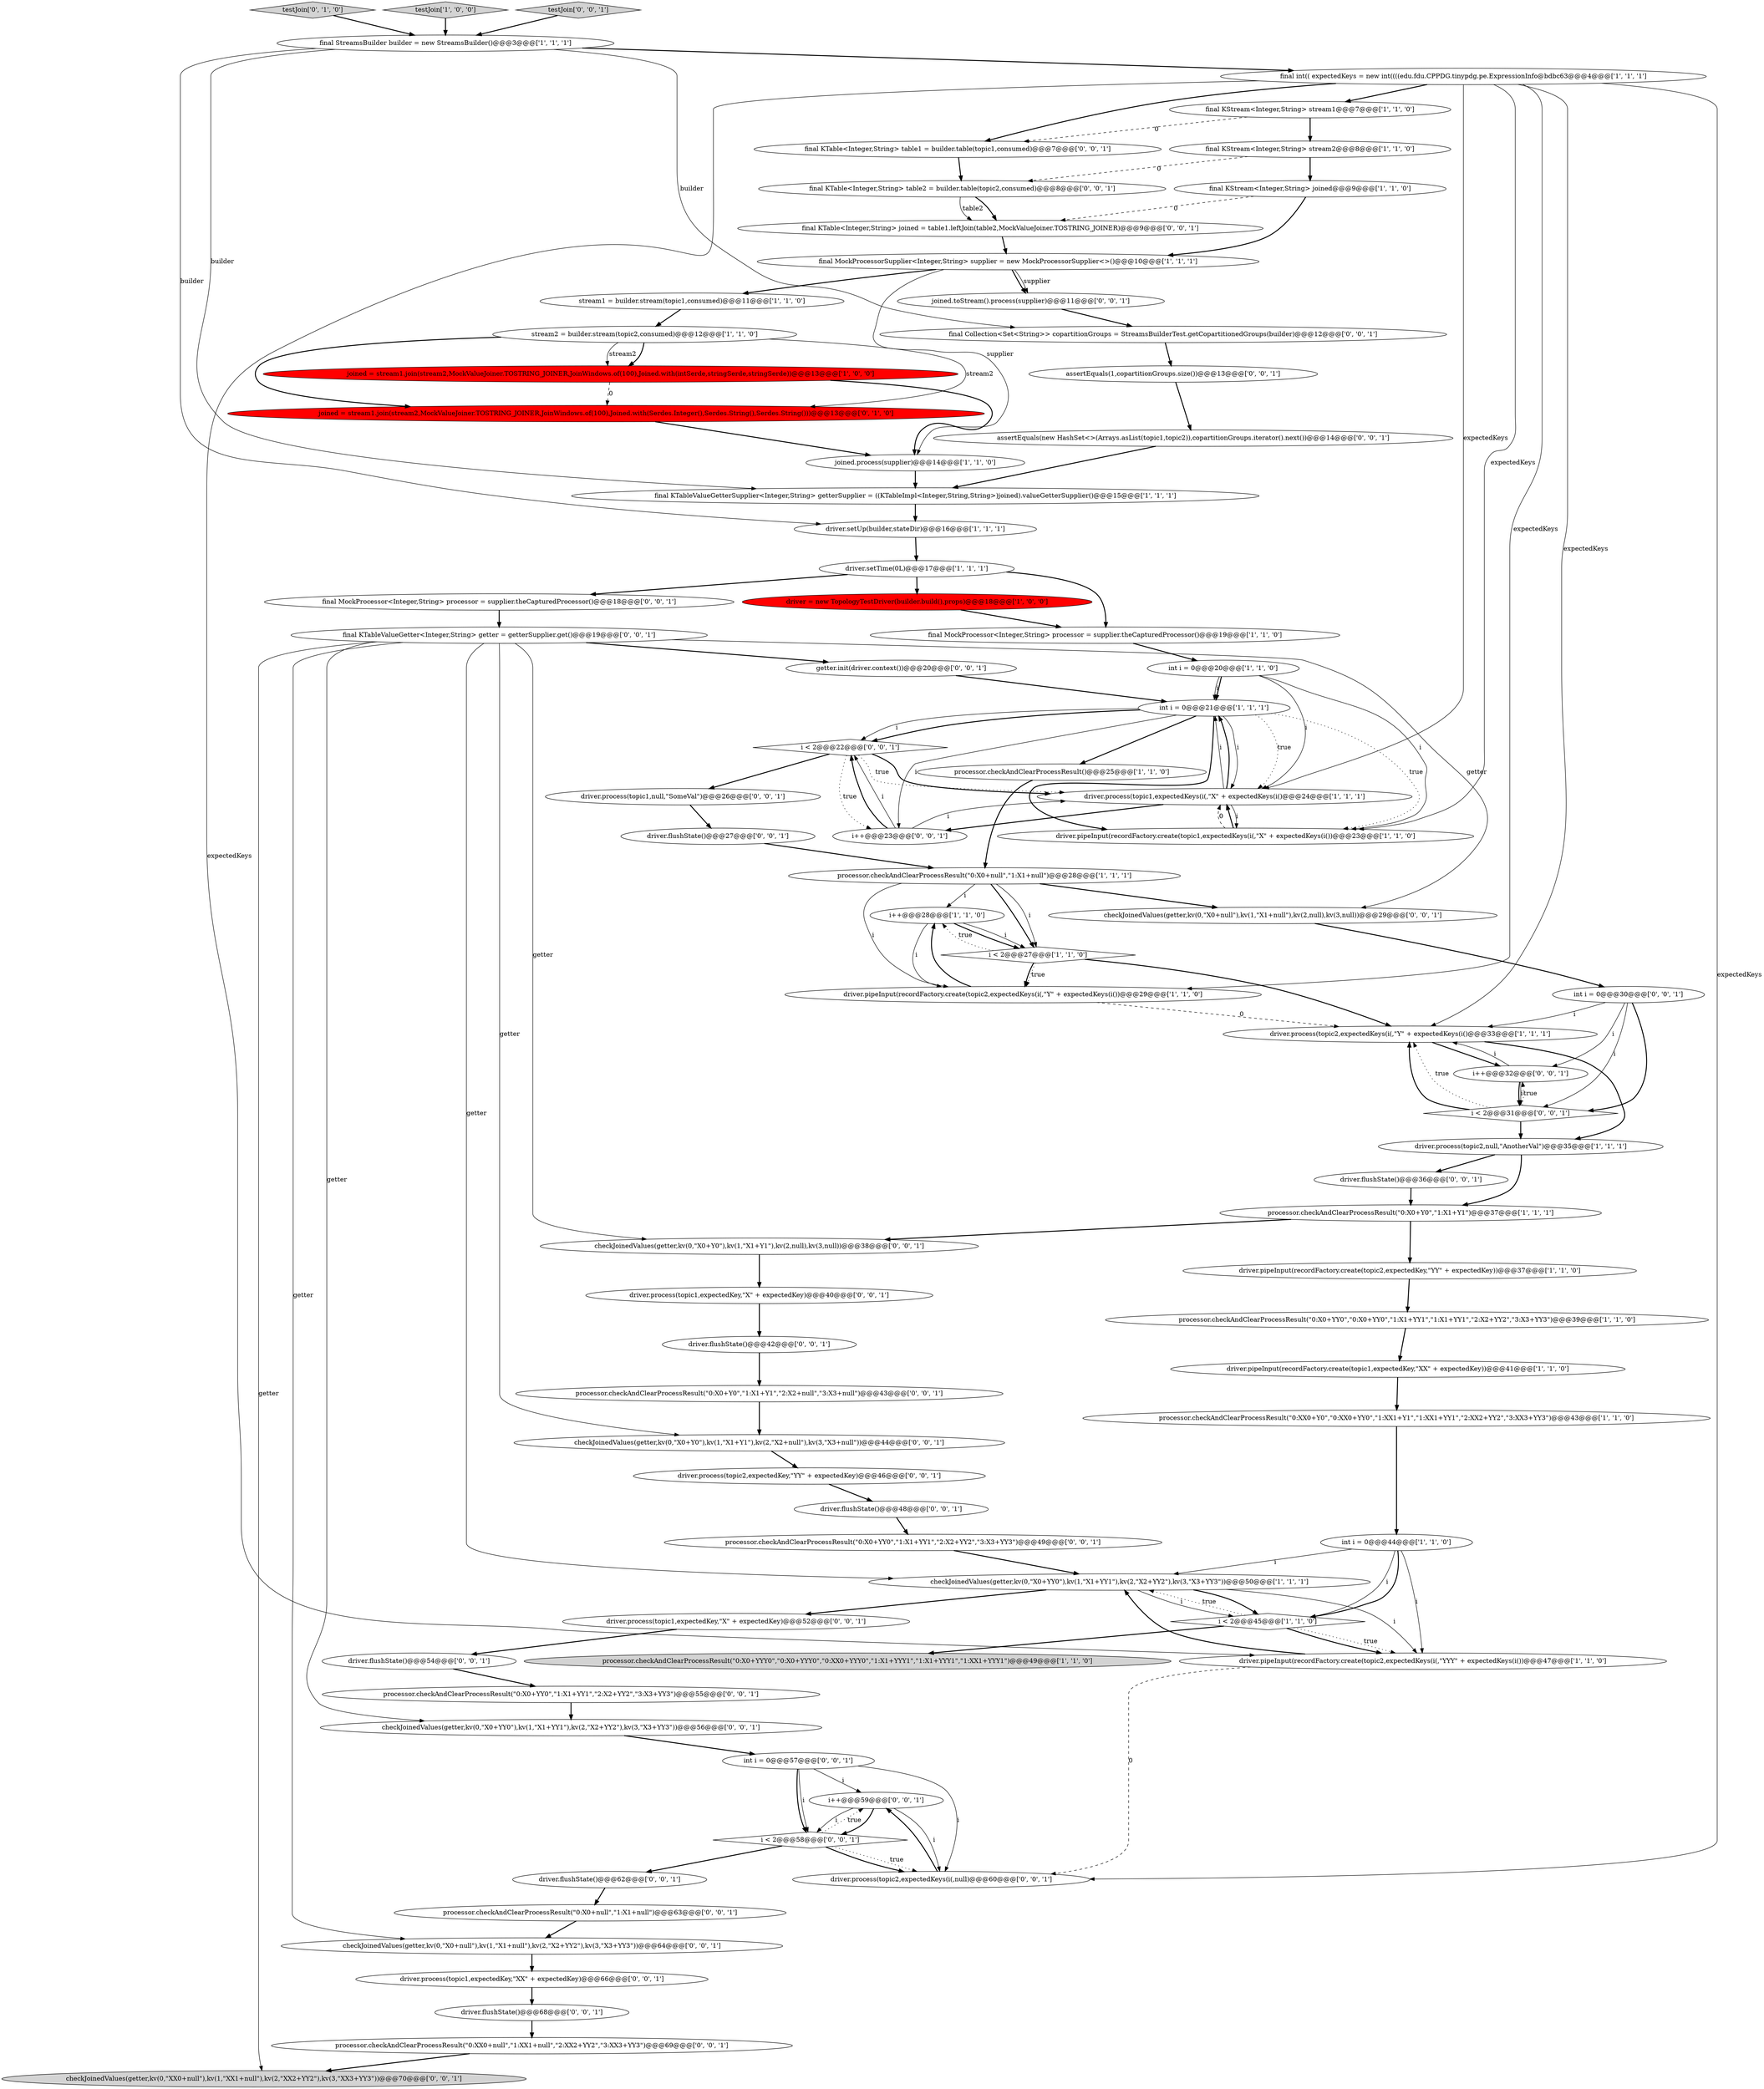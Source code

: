 digraph {
52 [style = filled, label = "processor.checkAndClearProcessResult(\"0:X0+YY0\",\"1:X1+YY1\",\"2:X2+YY2\",\"3:X3+YY3\")@@@55@@@['0', '0', '1']", fillcolor = white, shape = ellipse image = "AAA0AAABBB3BBB"];
21 [style = filled, label = "stream2 = builder.stream(topic2,consumed)@@@12@@@['1', '1', '0']", fillcolor = white, shape = ellipse image = "AAA0AAABBB1BBB"];
5 [style = filled, label = "final KStream<Integer,String> stream2@@@8@@@['1', '1', '0']", fillcolor = white, shape = ellipse image = "AAA0AAABBB1BBB"];
2 [style = filled, label = "driver.pipeInput(recordFactory.create(topic1,expectedKey,\"XX\" + expectedKey))@@@41@@@['1', '1', '0']", fillcolor = white, shape = ellipse image = "AAA0AAABBB1BBB"];
35 [style = filled, label = "processor.checkAndClearProcessResult()@@@25@@@['1', '1', '0']", fillcolor = white, shape = ellipse image = "AAA0AAABBB1BBB"];
58 [style = filled, label = "driver.flushState()@@@62@@@['0', '0', '1']", fillcolor = white, shape = ellipse image = "AAA0AAABBB3BBB"];
80 [style = filled, label = "getter.init(driver.context())@@@20@@@['0', '0', '1']", fillcolor = white, shape = ellipse image = "AAA0AAABBB3BBB"];
81 [style = filled, label = "checkJoinedValues(getter,kv(0,\"XX0+null\"),kv(1,\"XX1+null\"),kv(2,\"XX2+YY2\"),kv(3,\"XX3+YY3\"))@@@70@@@['0', '0', '1']", fillcolor = lightgray, shape = ellipse image = "AAA0AAABBB3BBB"];
13 [style = filled, label = "joined.process(supplier)@@@14@@@['1', '1', '0']", fillcolor = white, shape = ellipse image = "AAA0AAABBB1BBB"];
23 [style = filled, label = "driver.process(topic2,expectedKeys(i(,\"Y\" + expectedKeys(i()@@@33@@@['1', '1', '1']", fillcolor = white, shape = ellipse image = "AAA0AAABBB1BBB"];
53 [style = filled, label = "i++@@@59@@@['0', '0', '1']", fillcolor = white, shape = ellipse image = "AAA0AAABBB3BBB"];
79 [style = filled, label = "joined.toStream().process(supplier)@@@11@@@['0', '0', '1']", fillcolor = white, shape = ellipse image = "AAA0AAABBB3BBB"];
11 [style = filled, label = "i < 2@@@45@@@['1', '1', '0']", fillcolor = white, shape = diamond image = "AAA0AAABBB1BBB"];
71 [style = filled, label = "driver.process(topic2,expectedKeys(i(,null)@@@60@@@['0', '0', '1']", fillcolor = white, shape = ellipse image = "AAA0AAABBB3BBB"];
39 [style = filled, label = "final Collection<Set<String>> copartitionGroups = StreamsBuilderTest.getCopartitionedGroups(builder)@@@12@@@['0', '0', '1']", fillcolor = white, shape = ellipse image = "AAA0AAABBB3BBB"];
16 [style = filled, label = "processor.checkAndClearProcessResult(\"0:X0+Y0\",\"1:X1+Y1\")@@@37@@@['1', '1', '1']", fillcolor = white, shape = ellipse image = "AAA0AAABBB1BBB"];
69 [style = filled, label = "driver.process(topic1,null,\"SomeVal\")@@@26@@@['0', '0', '1']", fillcolor = white, shape = ellipse image = "AAA0AAABBB3BBB"];
6 [style = filled, label = "final int(( expectedKeys = new int((((edu.fdu.CPPDG.tinypdg.pe.ExpressionInfo@bdbc63@@@4@@@['1', '1', '1']", fillcolor = white, shape = ellipse image = "AAA0AAABBB1BBB"];
42 [style = filled, label = "driver.flushState()@@@54@@@['0', '0', '1']", fillcolor = white, shape = ellipse image = "AAA0AAABBB3BBB"];
72 [style = filled, label = "processor.checkAndClearProcessResult(\"0:XX0+null\",\"1:XX1+null\",\"2:XX2+YY2\",\"3:XX3+YY3\")@@@69@@@['0', '0', '1']", fillcolor = white, shape = ellipse image = "AAA0AAABBB3BBB"];
78 [style = filled, label = "driver.flushState()@@@68@@@['0', '0', '1']", fillcolor = white, shape = ellipse image = "AAA0AAABBB3BBB"];
61 [style = filled, label = "driver.process(topic2,expectedKey,\"YY\" + expectedKey)@@@46@@@['0', '0', '1']", fillcolor = white, shape = ellipse image = "AAA0AAABBB3BBB"];
67 [style = filled, label = "driver.process(topic1,expectedKey,\"XX\" + expectedKey)@@@66@@@['0', '0', '1']", fillcolor = white, shape = ellipse image = "AAA0AAABBB3BBB"];
47 [style = filled, label = "int i = 0@@@57@@@['0', '0', '1']", fillcolor = white, shape = ellipse image = "AAA0AAABBB3BBB"];
55 [style = filled, label = "final KTable<Integer,String> table2 = builder.table(topic2,consumed)@@@8@@@['0', '0', '1']", fillcolor = white, shape = ellipse image = "AAA0AAABBB3BBB"];
59 [style = filled, label = "checkJoinedValues(getter,kv(0,\"X0+Y0\"),kv(1,\"X1+Y1\"),kv(2,\"X2+null\"),kv(3,\"X3+null\"))@@@44@@@['0', '0', '1']", fillcolor = white, shape = ellipse image = "AAA0AAABBB3BBB"];
31 [style = filled, label = "processor.checkAndClearProcessResult(\"0:XX0+Y0\",\"0:XX0+YY0\",\"1:XX1+Y1\",\"1:XX1+YY1\",\"2:XX2+YY2\",\"3:XX3+YY3\")@@@43@@@['1', '1', '0']", fillcolor = white, shape = ellipse image = "AAA0AAABBB1BBB"];
68 [style = filled, label = "final MockProcessor<Integer,String> processor = supplier.theCapturedProcessor()@@@18@@@['0', '0', '1']", fillcolor = white, shape = ellipse image = "AAA0AAABBB3BBB"];
77 [style = filled, label = "driver.flushState()@@@48@@@['0', '0', '1']", fillcolor = white, shape = ellipse image = "AAA0AAABBB3BBB"];
76 [style = filled, label = "checkJoinedValues(getter,kv(0,\"X0+Y0\"),kv(1,\"X1+Y1\"),kv(2,null),kv(3,null))@@@38@@@['0', '0', '1']", fillcolor = white, shape = ellipse image = "AAA0AAABBB3BBB"];
25 [style = filled, label = "final KStream<Integer,String> joined@@@9@@@['1', '1', '0']", fillcolor = white, shape = ellipse image = "AAA0AAABBB1BBB"];
64 [style = filled, label = "driver.flushState()@@@42@@@['0', '0', '1']", fillcolor = white, shape = ellipse image = "AAA0AAABBB3BBB"];
70 [style = filled, label = "driver.process(topic1,expectedKey,\"X\" + expectedKey)@@@52@@@['0', '0', '1']", fillcolor = white, shape = ellipse image = "AAA0AAABBB3BBB"];
14 [style = filled, label = "driver.setTime(0L)@@@17@@@['1', '1', '1']", fillcolor = white, shape = ellipse image = "AAA0AAABBB1BBB"];
56 [style = filled, label = "processor.checkAndClearProcessResult(\"0:X0+null\",\"1:X1+null\")@@@63@@@['0', '0', '1']", fillcolor = white, shape = ellipse image = "AAA0AAABBB3BBB"];
65 [style = filled, label = "driver.flushState()@@@27@@@['0', '0', '1']", fillcolor = white, shape = ellipse image = "AAA0AAABBB3BBB"];
73 [style = filled, label = "i < 2@@@22@@@['0', '0', '1']", fillcolor = white, shape = diamond image = "AAA0AAABBB3BBB"];
3 [style = filled, label = "driver.setUp(builder,stateDir)@@@16@@@['1', '1', '1']", fillcolor = white, shape = ellipse image = "AAA0AAABBB1BBB"];
20 [style = filled, label = "processor.checkAndClearProcessResult(\"0:X0+YY0\",\"0:X0+YY0\",\"1:X1+YY1\",\"1:X1+YY1\",\"2:X2+YY2\",\"3:X3+YY3\")@@@39@@@['1', '1', '0']", fillcolor = white, shape = ellipse image = "AAA0AAABBB1BBB"];
8 [style = filled, label = "driver = new TopologyTestDriver(builder.build(),props)@@@18@@@['1', '0', '0']", fillcolor = red, shape = ellipse image = "AAA1AAABBB1BBB"];
38 [style = filled, label = "joined = stream1.join(stream2,MockValueJoiner.TOSTRING_JOINER,JoinWindows.of(100),Joined.with(Serdes.Integer(),Serdes.String(),Serdes.String()))@@@13@@@['0', '1', '0']", fillcolor = red, shape = ellipse image = "AAA1AAABBB2BBB"];
45 [style = filled, label = "driver.process(topic1,expectedKey,\"X\" + expectedKey)@@@40@@@['0', '0', '1']", fillcolor = white, shape = ellipse image = "AAA0AAABBB3BBB"];
30 [style = filled, label = "i++@@@28@@@['1', '1', '0']", fillcolor = white, shape = ellipse image = "AAA0AAABBB1BBB"];
32 [style = filled, label = "final KStream<Integer,String> stream1@@@7@@@['1', '1', '0']", fillcolor = white, shape = ellipse image = "AAA0AAABBB1BBB"];
4 [style = filled, label = "driver.process(topic1,expectedKeys(i(,\"X\" + expectedKeys(i()@@@24@@@['1', '1', '1']", fillcolor = white, shape = ellipse image = "AAA0AAABBB1BBB"];
24 [style = filled, label = "joined = stream1.join(stream2,MockValueJoiner.TOSTRING_JOINER,JoinWindows.of(100),Joined.with(intSerde,stringSerde,stringSerde))@@@13@@@['1', '0', '0']", fillcolor = red, shape = ellipse image = "AAA1AAABBB1BBB"];
7 [style = filled, label = "final MockProcessorSupplier<Integer,String> supplier = new MockProcessorSupplier<>()@@@10@@@['1', '1', '1']", fillcolor = white, shape = ellipse image = "AAA0AAABBB1BBB"];
36 [style = filled, label = "i < 2@@@27@@@['1', '1', '0']", fillcolor = white, shape = diamond image = "AAA0AAABBB1BBB"];
37 [style = filled, label = "testJoin['0', '1', '0']", fillcolor = lightgray, shape = diamond image = "AAA0AAABBB2BBB"];
75 [style = filled, label = "checkJoinedValues(getter,kv(0,\"X0+null\"),kv(1,\"X1+null\"),kv(2,\"X2+YY2\"),kv(3,\"X3+YY3\"))@@@64@@@['0', '0', '1']", fillcolor = white, shape = ellipse image = "AAA0AAABBB3BBB"];
9 [style = filled, label = "checkJoinedValues(getter,kv(0,\"X0+YY0\"),kv(1,\"X1+YY1\"),kv(2,\"X2+YY2\"),kv(3,\"X3+YY3\"))@@@50@@@['1', '1', '1']", fillcolor = white, shape = ellipse image = "AAA0AAABBB1BBB"];
27 [style = filled, label = "driver.pipeInput(recordFactory.create(topic2,expectedKey,\"YY\" + expectedKey))@@@37@@@['1', '1', '0']", fillcolor = white, shape = ellipse image = "AAA0AAABBB1BBB"];
34 [style = filled, label = "driver.pipeInput(recordFactory.create(topic2,expectedKeys(i(,\"Y\" + expectedKeys(i())@@@29@@@['1', '1', '0']", fillcolor = white, shape = ellipse image = "AAA0AAABBB1BBB"];
41 [style = filled, label = "processor.checkAndClearProcessResult(\"0:X0+Y0\",\"1:X1+Y1\",\"2:X2+null\",\"3:X3+null\")@@@43@@@['0', '0', '1']", fillcolor = white, shape = ellipse image = "AAA0AAABBB3BBB"];
10 [style = filled, label = "driver.pipeInput(recordFactory.create(topic1,expectedKeys(i(,\"X\" + expectedKeys(i())@@@23@@@['1', '1', '0']", fillcolor = white, shape = ellipse image = "AAA0AAABBB1BBB"];
49 [style = filled, label = "i < 2@@@58@@@['0', '0', '1']", fillcolor = white, shape = diamond image = "AAA0AAABBB3BBB"];
22 [style = filled, label = "driver.pipeInput(recordFactory.create(topic2,expectedKeys(i(,\"YYY\" + expectedKeys(i())@@@47@@@['1', '1', '0']", fillcolor = white, shape = ellipse image = "AAA0AAABBB1BBB"];
18 [style = filled, label = "testJoin['1', '0', '0']", fillcolor = lightgray, shape = diamond image = "AAA0AAABBB1BBB"];
48 [style = filled, label = "processor.checkAndClearProcessResult(\"0:X0+YY0\",\"1:X1+YY1\",\"2:X2+YY2\",\"3:X3+YY3\")@@@49@@@['0', '0', '1']", fillcolor = white, shape = ellipse image = "AAA0AAABBB3BBB"];
50 [style = filled, label = "int i = 0@@@30@@@['0', '0', '1']", fillcolor = white, shape = ellipse image = "AAA0AAABBB3BBB"];
57 [style = filled, label = "final KTable<Integer,String> joined = table1.leftJoin(table2,MockValueJoiner.TOSTRING_JOINER)@@@9@@@['0', '0', '1']", fillcolor = white, shape = ellipse image = "AAA0AAABBB3BBB"];
60 [style = filled, label = "assertEquals(new HashSet<>(Arrays.asList(topic1,topic2)),copartitionGroups.iterator().next())@@@14@@@['0', '0', '1']", fillcolor = white, shape = ellipse image = "AAA0AAABBB3BBB"];
62 [style = filled, label = "assertEquals(1,copartitionGroups.size())@@@13@@@['0', '0', '1']", fillcolor = white, shape = ellipse image = "AAA0AAABBB3BBB"];
63 [style = filled, label = "checkJoinedValues(getter,kv(0,\"X0+YY0\"),kv(1,\"X1+YY1\"),kv(2,\"X2+YY2\"),kv(3,\"X3+YY3\"))@@@56@@@['0', '0', '1']", fillcolor = white, shape = ellipse image = "AAA0AAABBB3BBB"];
17 [style = filled, label = "final StreamsBuilder builder = new StreamsBuilder()@@@3@@@['1', '1', '1']", fillcolor = white, shape = ellipse image = "AAA0AAABBB1BBB"];
1 [style = filled, label = "final MockProcessor<Integer,String> processor = supplier.theCapturedProcessor()@@@19@@@['1', '1', '0']", fillcolor = white, shape = ellipse image = "AAA0AAABBB1BBB"];
40 [style = filled, label = "checkJoinedValues(getter,kv(0,\"X0+null\"),kv(1,\"X1+null\"),kv(2,null),kv(3,null))@@@29@@@['0', '0', '1']", fillcolor = white, shape = ellipse image = "AAA0AAABBB3BBB"];
46 [style = filled, label = "final KTable<Integer,String> table1 = builder.table(topic1,consumed)@@@7@@@['0', '0', '1']", fillcolor = white, shape = ellipse image = "AAA0AAABBB3BBB"];
12 [style = filled, label = "stream1 = builder.stream(topic1,consumed)@@@11@@@['1', '1', '0']", fillcolor = white, shape = ellipse image = "AAA0AAABBB1BBB"];
44 [style = filled, label = "i < 2@@@31@@@['0', '0', '1']", fillcolor = white, shape = diamond image = "AAA0AAABBB3BBB"];
15 [style = filled, label = "driver.process(topic2,null,\"AnotherVal\")@@@35@@@['1', '1', '1']", fillcolor = white, shape = ellipse image = "AAA0AAABBB1BBB"];
19 [style = filled, label = "processor.checkAndClearProcessResult(\"0:X0+YYY0\",\"0:X0+YYY0\",\"0:XX0+YYY0\",\"1:X1+YYY1\",\"1:X1+YYY1\",\"1:XX1+YYY1\")@@@49@@@['1', '1', '0']", fillcolor = lightgray, shape = ellipse image = "AAA0AAABBB1BBB"];
28 [style = filled, label = "int i = 0@@@44@@@['1', '1', '0']", fillcolor = white, shape = ellipse image = "AAA0AAABBB1BBB"];
0 [style = filled, label = "processor.checkAndClearProcessResult(\"0:X0+null\",\"1:X1+null\")@@@28@@@['1', '1', '1']", fillcolor = white, shape = ellipse image = "AAA0AAABBB1BBB"];
54 [style = filled, label = "i++@@@32@@@['0', '0', '1']", fillcolor = white, shape = ellipse image = "AAA0AAABBB3BBB"];
51 [style = filled, label = "i++@@@23@@@['0', '0', '1']", fillcolor = white, shape = ellipse image = "AAA0AAABBB3BBB"];
33 [style = filled, label = "int i = 0@@@20@@@['1', '1', '0']", fillcolor = white, shape = ellipse image = "AAA0AAABBB1BBB"];
74 [style = filled, label = "driver.flushState()@@@36@@@['0', '0', '1']", fillcolor = white, shape = ellipse image = "AAA0AAABBB3BBB"];
26 [style = filled, label = "int i = 0@@@21@@@['1', '1', '1']", fillcolor = white, shape = ellipse image = "AAA0AAABBB1BBB"];
29 [style = filled, label = "final KTableValueGetterSupplier<Integer,String> getterSupplier = ((KTableImpl<Integer,String,String>)joined).valueGetterSupplier()@@@15@@@['1', '1', '1']", fillcolor = white, shape = ellipse image = "AAA0AAABBB1BBB"];
43 [style = filled, label = "final KTableValueGetter<Integer,String> getter = getterSupplier.get()@@@19@@@['0', '0', '1']", fillcolor = white, shape = ellipse image = "AAA0AAABBB3BBB"];
66 [style = filled, label = "testJoin['0', '0', '1']", fillcolor = lightgray, shape = diamond image = "AAA0AAABBB3BBB"];
43->81 [style = solid, label="getter"];
39->62 [style = bold, label=""];
47->53 [style = solid, label="i"];
9->11 [style = bold, label=""];
26->10 [style = bold, label=""];
68->43 [style = bold, label=""];
22->71 [style = dashed, label="0"];
60->29 [style = bold, label=""];
50->44 [style = bold, label=""];
79->39 [style = bold, label=""];
65->0 [style = bold, label=""];
30->34 [style = solid, label="i"];
73->4 [style = bold, label=""];
44->15 [style = bold, label=""];
25->57 [style = dashed, label="0"];
30->36 [style = bold, label=""];
43->59 [style = solid, label="getter"];
21->24 [style = bold, label=""];
54->44 [style = solid, label="i"];
6->71 [style = solid, label="expectedKeys"];
50->23 [style = solid, label="i"];
47->49 [style = solid, label="i"];
59->61 [style = bold, label=""];
17->29 [style = solid, label="builder"];
21->38 [style = bold, label=""];
73->51 [style = dotted, label="true"];
9->70 [style = bold, label=""];
47->49 [style = bold, label=""];
8->1 [style = bold, label=""];
44->23 [style = bold, label=""];
1->33 [style = bold, label=""];
55->57 [style = bold, label=""];
17->39 [style = solid, label="builder"];
7->79 [style = bold, label=""];
26->35 [style = bold, label=""];
43->63 [style = solid, label="getter"];
0->40 [style = bold, label=""];
6->22 [style = solid, label="expectedKeys"];
6->46 [style = bold, label=""];
26->4 [style = dotted, label="true"];
5->55 [style = dashed, label="0"];
45->64 [style = bold, label=""];
2->31 [style = bold, label=""];
6->32 [style = bold, label=""];
40->50 [style = bold, label=""];
6->23 [style = solid, label="expectedKeys"];
17->3 [style = solid, label="builder"];
49->58 [style = bold, label=""];
12->21 [style = bold, label=""];
0->34 [style = solid, label="i"];
22->9 [style = bold, label=""];
62->60 [style = bold, label=""];
49->53 [style = dotted, label="true"];
77->48 [style = bold, label=""];
51->4 [style = solid, label="i"];
73->69 [style = bold, label=""];
50->54 [style = solid, label="i"];
25->7 [style = bold, label=""];
41->59 [style = bold, label=""];
6->34 [style = solid, label="expectedKeys"];
58->56 [style = bold, label=""];
5->25 [style = bold, label=""];
0->36 [style = bold, label=""];
7->13 [style = solid, label="supplier"];
28->11 [style = solid, label="i"];
34->23 [style = dashed, label="0"];
35->0 [style = bold, label=""];
49->71 [style = bold, label=""];
54->44 [style = bold, label=""];
30->36 [style = solid, label="i"];
54->23 [style = solid, label="i"];
57->7 [style = bold, label=""];
43->80 [style = bold, label=""];
43->75 [style = solid, label="getter"];
51->73 [style = bold, label=""];
56->75 [style = bold, label=""];
44->23 [style = dotted, label="true"];
14->8 [style = bold, label=""];
31->28 [style = bold, label=""];
64->41 [style = bold, label=""];
27->20 [style = bold, label=""];
52->63 [style = bold, label=""];
32->46 [style = dashed, label="0"];
24->13 [style = bold, label=""];
33->4 [style = solid, label="i"];
23->54 [style = bold, label=""];
14->68 [style = bold, label=""];
63->47 [style = bold, label=""];
16->27 [style = bold, label=""];
17->6 [style = bold, label=""];
42->52 [style = bold, label=""];
23->15 [style = bold, label=""];
80->26 [style = bold, label=""];
11->9 [style = dotted, label="true"];
67->78 [style = bold, label=""];
7->79 [style = solid, label="supplier"];
71->53 [style = bold, label=""];
33->26 [style = bold, label=""];
70->42 [style = bold, label=""];
0->36 [style = solid, label="i"];
26->73 [style = solid, label="i"];
78->72 [style = bold, label=""];
21->38 [style = solid, label="stream2"];
74->16 [style = bold, label=""];
72->81 [style = bold, label=""];
0->30 [style = solid, label="i"];
76->45 [style = bold, label=""];
11->22 [style = bold, label=""];
21->24 [style = solid, label="stream2"];
4->26 [style = solid, label="i"];
4->51 [style = bold, label=""];
6->10 [style = solid, label="expectedKeys"];
28->22 [style = solid, label="i"];
36->34 [style = bold, label=""];
33->26 [style = solid, label="i"];
36->30 [style = dotted, label="true"];
75->67 [style = bold, label=""];
15->74 [style = bold, label=""];
46->55 [style = bold, label=""];
69->65 [style = bold, label=""];
32->5 [style = bold, label=""];
44->54 [style = dotted, label="true"];
73->4 [style = dotted, label="true"];
26->73 [style = bold, label=""];
9->22 [style = solid, label="i"];
10->4 [style = dashed, label="0"];
7->12 [style = bold, label=""];
29->3 [style = bold, label=""];
3->14 [style = bold, label=""];
28->11 [style = bold, label=""];
37->17 [style = bold, label=""];
4->26 [style = bold, label=""];
18->17 [style = bold, label=""];
26->51 [style = solid, label="i"];
48->9 [style = bold, label=""];
43->9 [style = solid, label="getter"];
53->71 [style = solid, label="i"];
11->19 [style = bold, label=""];
15->16 [style = bold, label=""];
28->9 [style = solid, label="i"];
11->22 [style = dotted, label="true"];
34->30 [style = bold, label=""];
14->1 [style = bold, label=""];
33->10 [style = solid, label="i"];
50->44 [style = solid, label="i"];
20->2 [style = bold, label=""];
9->11 [style = solid, label="i"];
61->77 [style = bold, label=""];
53->49 [style = bold, label=""];
53->49 [style = solid, label="i"];
13->29 [style = bold, label=""];
66->17 [style = bold, label=""];
36->23 [style = bold, label=""];
26->4 [style = solid, label="i"];
43->40 [style = solid, label="getter"];
26->10 [style = dotted, label="true"];
49->71 [style = dotted, label="true"];
55->57 [style = solid, label="table2"];
4->10 [style = solid, label="i"];
10->4 [style = bold, label=""];
16->76 [style = bold, label=""];
6->4 [style = solid, label="expectedKeys"];
51->73 [style = solid, label="i"];
47->71 [style = solid, label="i"];
38->13 [style = bold, label=""];
36->34 [style = dotted, label="true"];
24->38 [style = dashed, label="0"];
43->76 [style = solid, label="getter"];
}
